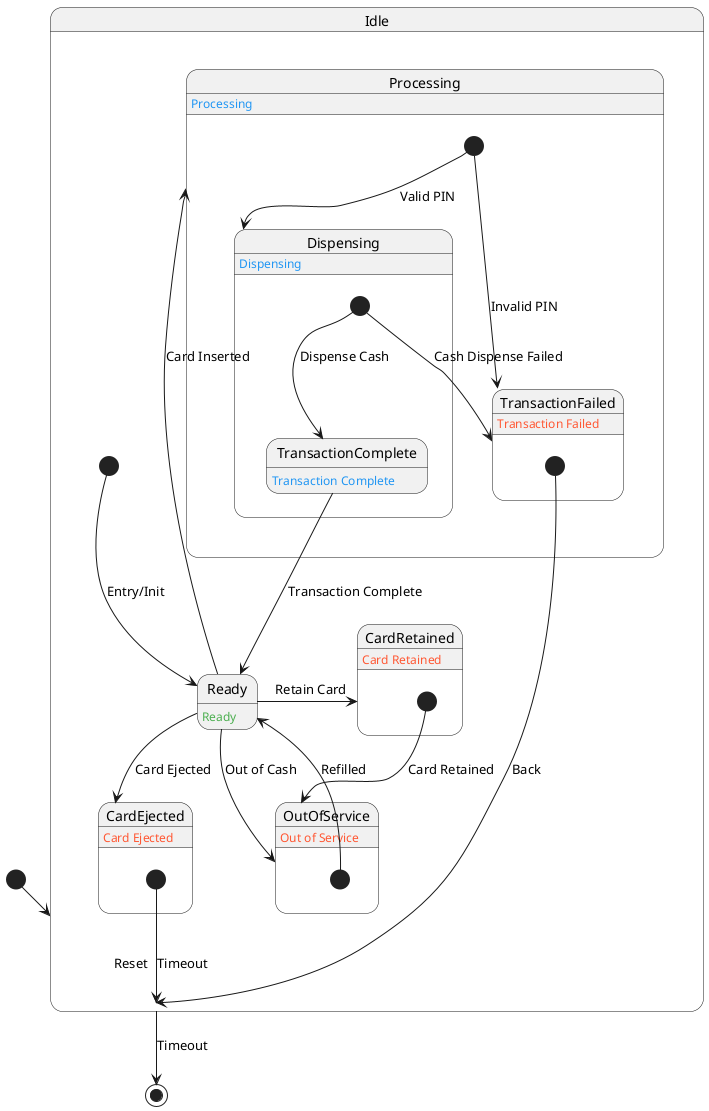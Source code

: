 @startuml statemachineatm
[*] --> Idle : Reset

state Idle {
  [*] --> Ready : Entry/Init
  Ready --> Processing : Card Inserted
  Ready --> OutOfService : Out of Cash
  Ready --> CardEjected : Card Ejected
  Ready --> CardRetained : Retain Card
}

state CardEjected {
  [*] --> Idle : Timeout
}

state CardRetained {
  [*] --> OutOfService : Card Retained
}

state Processing {
  [*] --> Dispensing : Valid PIN
  [*] --> TransactionFailed : Invalid PIN
}

state Dispensing {
  [*] --> TransactionComplete : Dispense Cash
  TransactionComplete --> Ready : Transaction Complete
  [*] --> TransactionFailed : Cash Dispense Failed
}

state TransactionFailed {
  [*] --> Idle : Back
}

state OutOfService {
  [*] --> Ready : Refilled
}

Idle --> [*] : Timeout

Ready : <font color=#4CAF50>Ready</font>
CardEjected : <font color=#FF5733>Card Ejected</font>
CardRetained : <font color=#FF5733>Card Retained</font>
Processing : <font color=#2196F3>Processing</font>
Dispensing : <font color=#2196F3>Dispensing</font>
TransactionFailed : <font color=#FF5733>Transaction Failed</font>
OutOfService : <font color=#FF5733>Out of Service</font>
TransactionComplete : <font color=#2196F3>Transaction Complete</font>

@enduml
